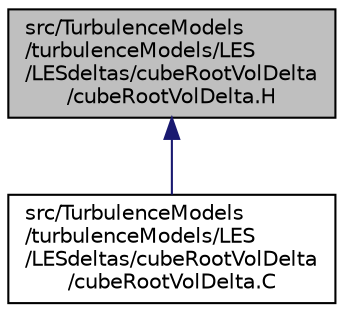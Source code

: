 digraph "src/TurbulenceModels/turbulenceModels/LES/LESdeltas/cubeRootVolDelta/cubeRootVolDelta.H"
{
  bgcolor="transparent";
  edge [fontname="Helvetica",fontsize="10",labelfontname="Helvetica",labelfontsize="10"];
  node [fontname="Helvetica",fontsize="10",shape=record];
  Node1 [label="src/TurbulenceModels\l/turbulenceModels/LES\l/LESdeltas/cubeRootVolDelta\l/cubeRootVolDelta.H",height=0.2,width=0.4,color="black", fillcolor="grey75", style="filled", fontcolor="black"];
  Node1 -> Node2 [dir="back",color="midnightblue",fontsize="10",style="solid",fontname="Helvetica"];
  Node2 [label="src/TurbulenceModels\l/turbulenceModels/LES\l/LESdeltas/cubeRootVolDelta\l/cubeRootVolDelta.C",height=0.2,width=0.4,color="black",URL="$a10650.html"];
}
